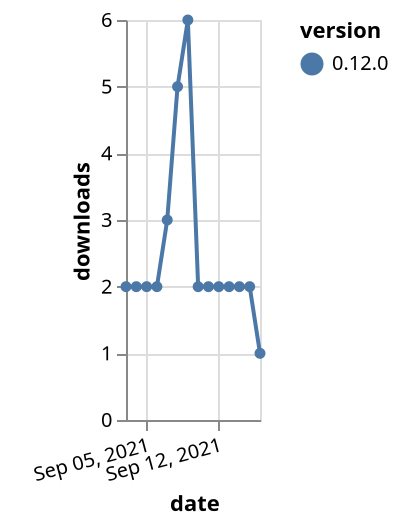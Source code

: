 {"$schema": "https://vega.github.io/schema/vega-lite/v5.json", "description": "A simple bar chart with embedded data.", "data": {"values": [{"date": "2021-09-03", "total": 11325, "delta": 2, "version": "0.12.0"}, {"date": "2021-09-04", "total": 11327, "delta": 2, "version": "0.12.0"}, {"date": "2021-09-05", "total": 11329, "delta": 2, "version": "0.12.0"}, {"date": "2021-09-06", "total": 11331, "delta": 2, "version": "0.12.0"}, {"date": "2021-09-07", "total": 11334, "delta": 3, "version": "0.12.0"}, {"date": "2021-09-08", "total": 11339, "delta": 5, "version": "0.12.0"}, {"date": "2021-09-09", "total": 11345, "delta": 6, "version": "0.12.0"}, {"date": "2021-09-10", "total": 11347, "delta": 2, "version": "0.12.0"}, {"date": "2021-09-11", "total": 11349, "delta": 2, "version": "0.12.0"}, {"date": "2021-09-12", "total": 11351, "delta": 2, "version": "0.12.0"}, {"date": "2021-09-13", "total": 11353, "delta": 2, "version": "0.12.0"}, {"date": "2021-09-14", "total": 11355, "delta": 2, "version": "0.12.0"}, {"date": "2021-09-15", "total": 11357, "delta": 2, "version": "0.12.0"}, {"date": "2021-09-16", "total": 11358, "delta": 1, "version": "0.12.0"}]}, "width": "container", "mark": {"type": "line", "point": {"filled": true}}, "encoding": {"x": {"field": "date", "type": "temporal", "timeUnit": "yearmonthdate", "title": "date", "axis": {"labelAngle": -15}}, "y": {"field": "delta", "type": "quantitative", "title": "downloads"}, "color": {"field": "version", "type": "nominal"}, "tooltip": {"field": "delta"}}}